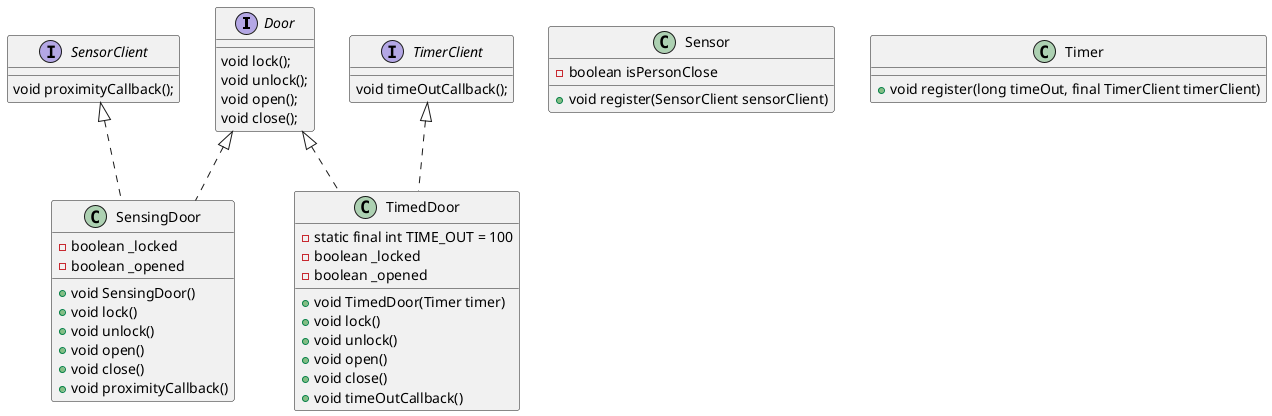 @startuml

interface Door 
{ 
    void lock();
    void unlock();
    void open();
    void close();
}

interface SensorClient 
{ 
    void proximityCallback();
}

interface TimerClient 
{ 
    void timeOutCallback();
}

class SensingDoor implements Door, SensorClient
{ 
    - boolean _locked
    - boolean _opened

    + void SensingDoor()
    + void lock()
    + void unlock()
    + void open()
    + void close()
    + void proximityCallback()
}
  
class TimedDoor implements Door, TimerClient
{ 
    - static final int TIME_OUT = 100
    - boolean _locked
    - boolean _opened

    + void TimedDoor(Timer timer)
    + void lock()
    + void unlock()
    + void open()
    + void close()
    + void timeOutCallback()
}

class Sensor 
{
    - boolean isPersonClose
    + void register(SensorClient sensorClient)
}

class Timer
{
    + void register(long timeOut, final TimerClient timerClient)
}
  
@enduml
